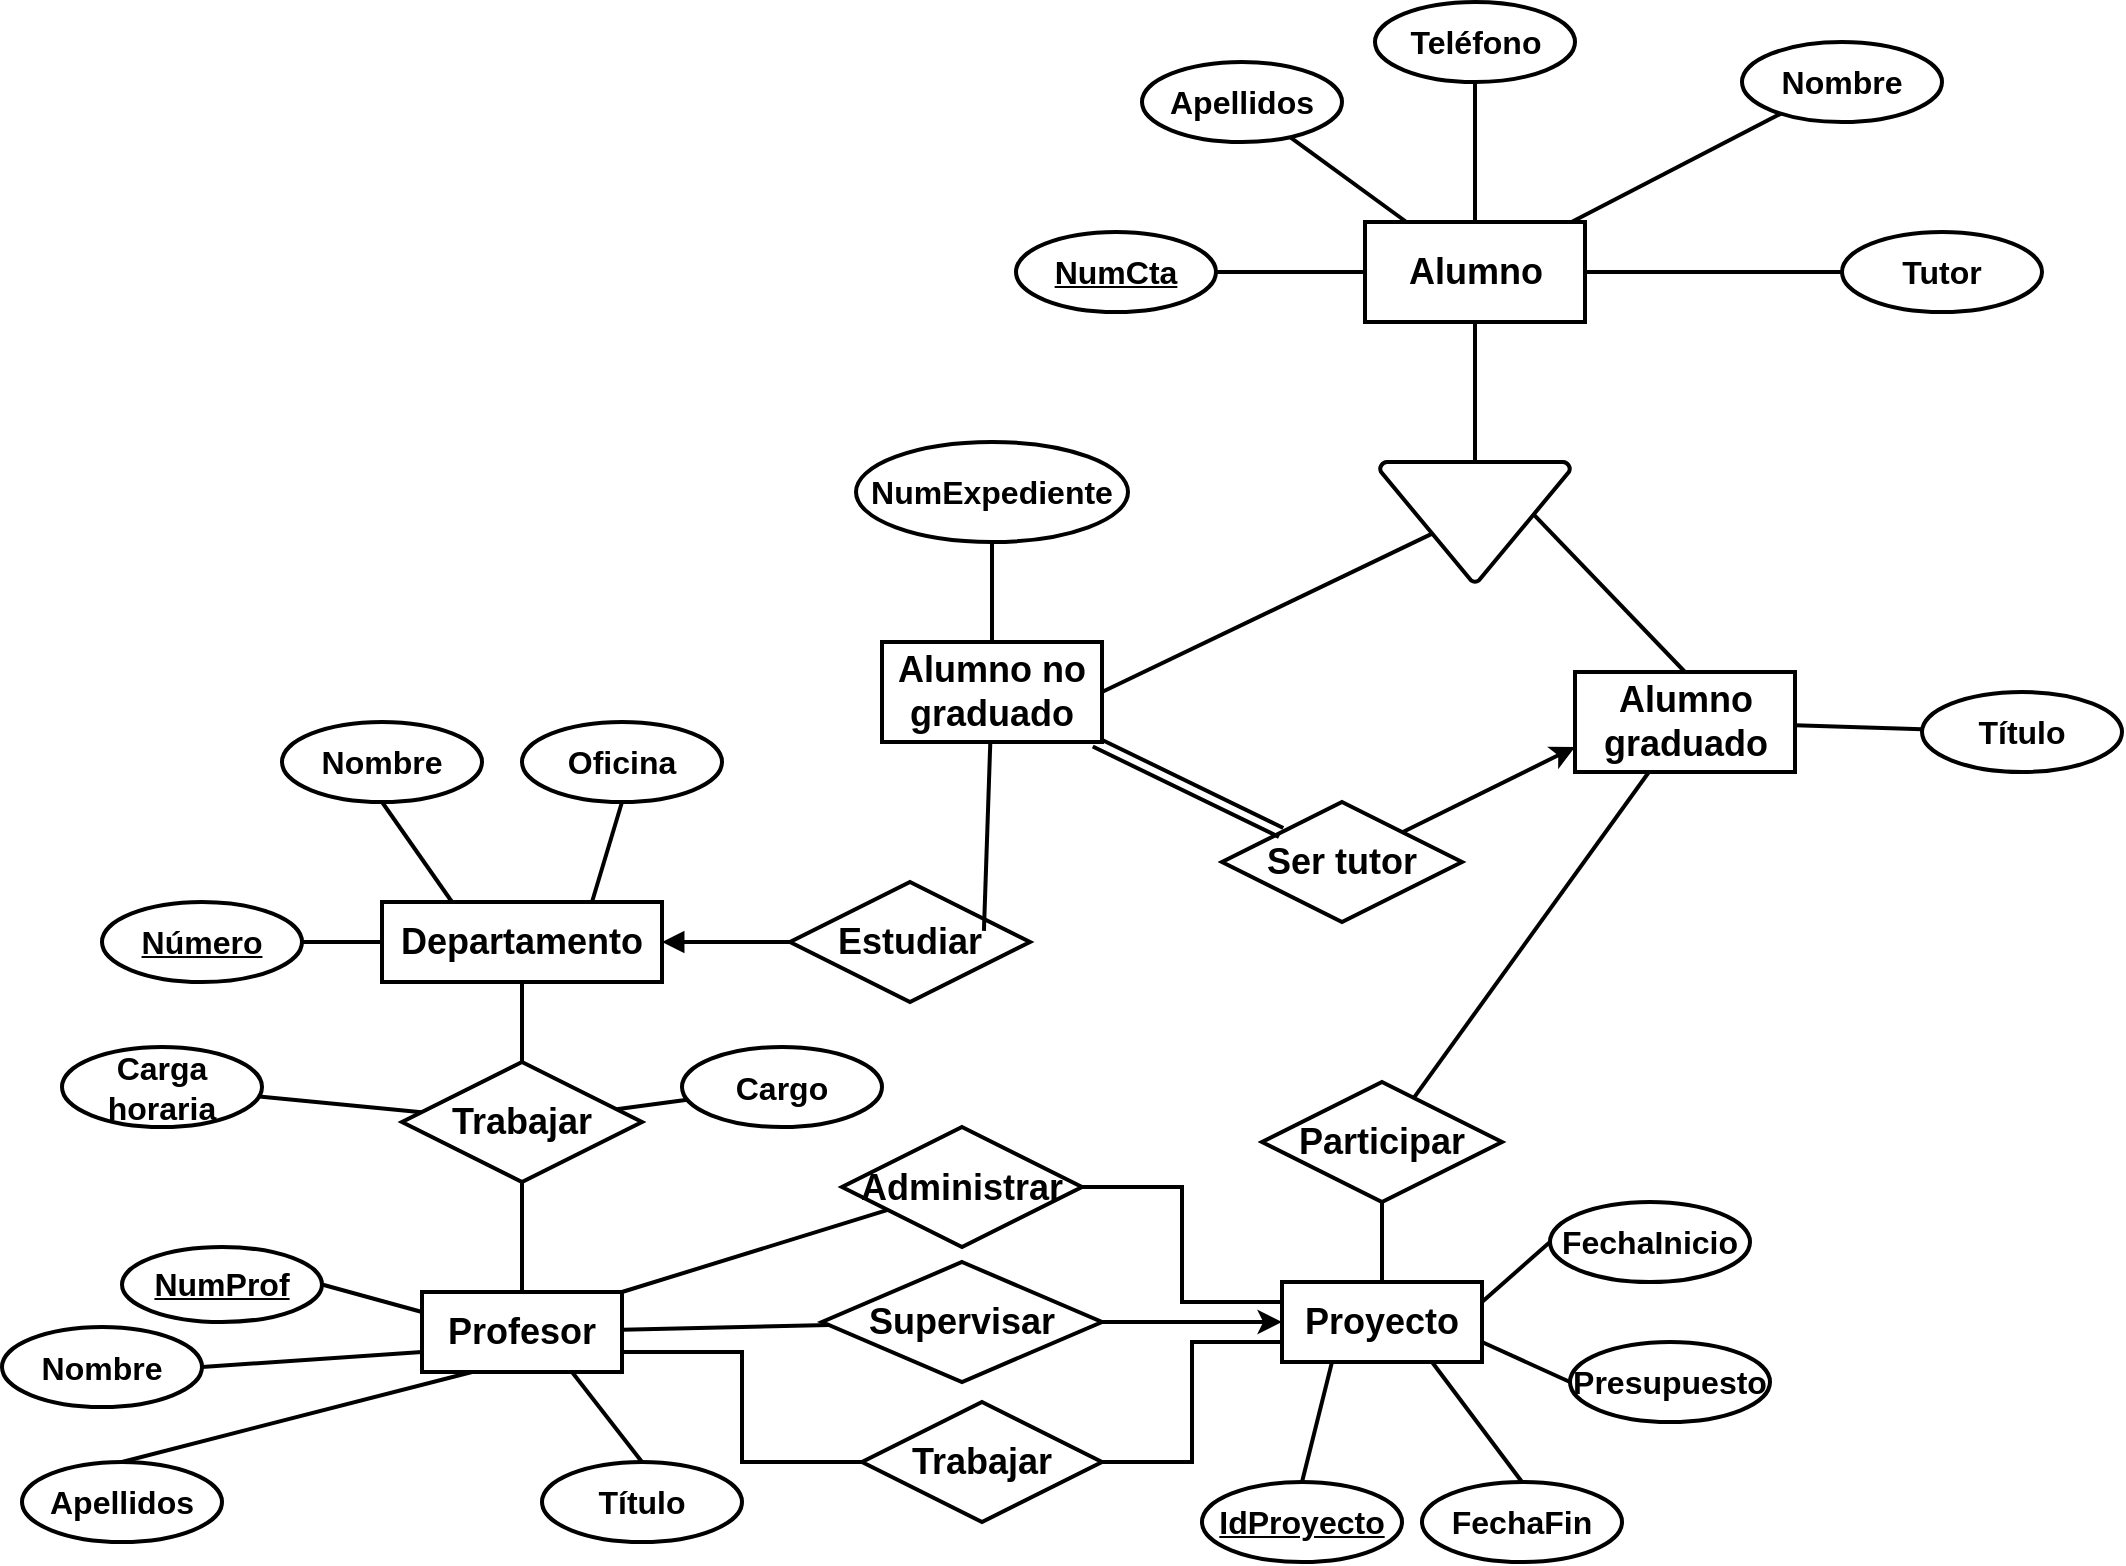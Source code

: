<mxfile version="14.8.5" type="device"><diagram id="_VU3JB_-19yfxJKO88mZ" name="Page-1"><mxGraphModel dx="2015" dy="2186" grid="1" gridSize="10" guides="1" tooltips="1" connect="1" arrows="1" fold="1" page="1" pageScale="1" pageWidth="827" pageHeight="1169" math="0" shadow="0"><root><mxCell id="0"/><mxCell id="1" parent="0"/><mxCell id="647Z7cgDZ1Vbn4mRgw8d-84" style="edgeStyle=none;rounded=0;orthogonalLoop=1;jettySize=auto;html=1;exitX=1;exitY=0.5;exitDx=0;exitDy=0;entryX=0;entryY=0.5;entryDx=0;entryDy=0;endArrow=none;endFill=0;strokeWidth=2;fontSize=18;startArrow=block;startFill=1;" parent="1" source="647Z7cgDZ1Vbn4mRgw8d-86" target="647Z7cgDZ1Vbn4mRgw8d-125" edge="1"><mxGeometry relative="1" as="geometry"/></mxCell><mxCell id="647Z7cgDZ1Vbn4mRgw8d-85" style="edgeStyle=none;rounded=0;orthogonalLoop=1;jettySize=auto;html=1;exitX=0.5;exitY=1;exitDx=0;exitDy=0;entryX=0.5;entryY=0;entryDx=0;entryDy=0;endArrow=none;endFill=0;strokeWidth=2;fontSize=18;" parent="1" source="647Z7cgDZ1Vbn4mRgw8d-86" target="647Z7cgDZ1Vbn4mRgw8d-127" edge="1"><mxGeometry relative="1" as="geometry"/></mxCell><mxCell id="647Z7cgDZ1Vbn4mRgw8d-86" value="Departamento" style="whiteSpace=wrap;html=1;align=center;fontSize=18;fontStyle=1;strokeWidth=2;" parent="1" vertex="1"><mxGeometry x="410" y="370" width="140" height="40" as="geometry"/></mxCell><mxCell id="647Z7cgDZ1Vbn4mRgw8d-90" style="edgeStyle=orthogonalEdgeStyle;rounded=0;orthogonalLoop=1;jettySize=auto;html=1;exitX=1;exitY=0.75;exitDx=0;exitDy=0;entryX=0;entryY=0.5;entryDx=0;entryDy=0;endArrow=none;endFill=0;strokeWidth=2;fontSize=18;" parent="1" source="647Z7cgDZ1Vbn4mRgw8d-91" target="647Z7cgDZ1Vbn4mRgw8d-133" edge="1"><mxGeometry relative="1" as="geometry"/></mxCell><mxCell id="EcnBeOBObFGFP9Avj9uC-29" style="edgeStyle=none;rounded=0;orthogonalLoop=1;jettySize=auto;html=1;endArrow=none;endFill=0;strokeWidth=2;" edge="1" parent="1" source="647Z7cgDZ1Vbn4mRgw8d-91" target="647Z7cgDZ1Vbn4mRgw8d-161"><mxGeometry relative="1" as="geometry"/></mxCell><mxCell id="647Z7cgDZ1Vbn4mRgw8d-91" value="Profesor" style="whiteSpace=wrap;html=1;align=center;fontSize=18;fontStyle=1;strokeWidth=2;" parent="1" vertex="1"><mxGeometry x="430" y="565" width="100" height="40" as="geometry"/></mxCell><mxCell id="647Z7cgDZ1Vbn4mRgw8d-92" value="Proyecto" style="whiteSpace=wrap;html=1;align=center;fontSize=18;fontStyle=1;strokeWidth=2;" parent="1" vertex="1"><mxGeometry x="860" y="560" width="100" height="40" as="geometry"/></mxCell><mxCell id="647Z7cgDZ1Vbn4mRgw8d-93" style="rounded=0;orthogonalLoop=1;jettySize=auto;html=1;exitX=1;exitY=0.5;exitDx=0;exitDy=0;entryX=0;entryY=0.5;entryDx=0;entryDy=0;fontSize=16;endArrow=none;endFill=0;strokeWidth=2;" parent="1" source="647Z7cgDZ1Vbn4mRgw8d-94" target="647Z7cgDZ1Vbn4mRgw8d-86" edge="1"><mxGeometry relative="1" as="geometry"/></mxCell><mxCell id="647Z7cgDZ1Vbn4mRgw8d-94" value="Número" style="ellipse;whiteSpace=wrap;html=1;align=center;fontSize=16;fontStyle=5;strokeWidth=2;" parent="1" vertex="1"><mxGeometry x="270" y="370" width="100" height="40" as="geometry"/></mxCell><mxCell id="647Z7cgDZ1Vbn4mRgw8d-95" style="edgeStyle=none;rounded=0;orthogonalLoop=1;jettySize=auto;html=1;exitX=0.5;exitY=1;exitDx=0;exitDy=0;entryX=0.25;entryY=0;entryDx=0;entryDy=0;endArrow=none;endFill=0;strokeWidth=2;fontSize=16;" parent="1" source="647Z7cgDZ1Vbn4mRgw8d-96" target="647Z7cgDZ1Vbn4mRgw8d-86" edge="1"><mxGeometry relative="1" as="geometry"/></mxCell><mxCell id="647Z7cgDZ1Vbn4mRgw8d-96" value="Nombre" style="ellipse;whiteSpace=wrap;html=1;align=center;fontSize=16;fontStyle=1;strokeWidth=2;" parent="1" vertex="1"><mxGeometry x="360" y="280" width="100" height="40" as="geometry"/></mxCell><mxCell id="647Z7cgDZ1Vbn4mRgw8d-97" style="edgeStyle=none;rounded=0;orthogonalLoop=1;jettySize=auto;html=1;exitX=0.5;exitY=1;exitDx=0;exitDy=0;entryX=0.75;entryY=0;entryDx=0;entryDy=0;endArrow=none;endFill=0;strokeWidth=2;fontSize=16;" parent="1" source="647Z7cgDZ1Vbn4mRgw8d-98" target="647Z7cgDZ1Vbn4mRgw8d-86" edge="1"><mxGeometry relative="1" as="geometry"/></mxCell><mxCell id="647Z7cgDZ1Vbn4mRgw8d-98" value="Oficina" style="ellipse;whiteSpace=wrap;html=1;align=center;fontSize=16;fontStyle=1;strokeWidth=2;" parent="1" vertex="1"><mxGeometry x="480" y="280" width="100" height="40" as="geometry"/></mxCell><mxCell id="647Z7cgDZ1Vbn4mRgw8d-100" value="NumCta" style="ellipse;whiteSpace=wrap;html=1;align=center;fontSize=16;fontStyle=5;strokeWidth=2;" parent="1" vertex="1"><mxGeometry x="727" y="35" width="100" height="40" as="geometry"/></mxCell><mxCell id="647Z7cgDZ1Vbn4mRgw8d-102" value="Tutor" style="ellipse;whiteSpace=wrap;html=1;align=center;fontSize=16;fontStyle=1;strokeWidth=2;" parent="1" vertex="1"><mxGeometry x="1140" y="35" width="100" height="40" as="geometry"/></mxCell><mxCell id="647Z7cgDZ1Vbn4mRgw8d-104" value="Apellidos" style="ellipse;whiteSpace=wrap;html=1;align=center;fontSize=16;fontStyle=1;strokeWidth=2;" parent="1" vertex="1"><mxGeometry x="790" y="-50" width="100" height="40" as="geometry"/></mxCell><mxCell id="647Z7cgDZ1Vbn4mRgw8d-106" value="Teléfono" style="ellipse;whiteSpace=wrap;html=1;align=center;fontSize=16;fontStyle=1;strokeWidth=2;" parent="1" vertex="1"><mxGeometry x="906.5" y="-80" width="100" height="40" as="geometry"/></mxCell><mxCell id="647Z7cgDZ1Vbn4mRgw8d-107" style="edgeStyle=none;rounded=0;orthogonalLoop=1;jettySize=auto;html=1;exitX=1;exitY=0.5;exitDx=0;exitDy=0;entryX=0;entryY=0.25;entryDx=0;entryDy=0;endArrow=none;endFill=0;strokeWidth=2;fontSize=16;" parent="1" source="647Z7cgDZ1Vbn4mRgw8d-108" target="647Z7cgDZ1Vbn4mRgw8d-91" edge="1"><mxGeometry relative="1" as="geometry"/></mxCell><mxCell id="647Z7cgDZ1Vbn4mRgw8d-108" value="NumProf" style="ellipse;whiteSpace=wrap;html=1;align=center;fontSize=16;fontStyle=5;strokeWidth=2;" parent="1" vertex="1"><mxGeometry x="280" y="542.5" width="100" height="37.5" as="geometry"/></mxCell><mxCell id="647Z7cgDZ1Vbn4mRgw8d-109" style="edgeStyle=none;rounded=0;orthogonalLoop=1;jettySize=auto;html=1;exitX=1;exitY=0.5;exitDx=0;exitDy=0;entryX=0;entryY=0.75;entryDx=0;entryDy=0;endArrow=none;endFill=0;strokeWidth=2;fontSize=16;" parent="1" source="647Z7cgDZ1Vbn4mRgw8d-110" target="647Z7cgDZ1Vbn4mRgw8d-91" edge="1"><mxGeometry relative="1" as="geometry"/></mxCell><mxCell id="647Z7cgDZ1Vbn4mRgw8d-110" value="Nombre" style="ellipse;whiteSpace=wrap;html=1;align=center;fontSize=16;fontStyle=1;strokeWidth=2;" parent="1" vertex="1"><mxGeometry x="220" y="582.5" width="100" height="40" as="geometry"/></mxCell><mxCell id="647Z7cgDZ1Vbn4mRgw8d-111" style="edgeStyle=none;rounded=0;orthogonalLoop=1;jettySize=auto;html=1;exitX=0.5;exitY=0;exitDx=0;exitDy=0;entryX=0.25;entryY=1;entryDx=0;entryDy=0;endArrow=none;endFill=0;strokeWidth=2;fontSize=16;" parent="1" source="647Z7cgDZ1Vbn4mRgw8d-112" target="647Z7cgDZ1Vbn4mRgw8d-91" edge="1"><mxGeometry relative="1" as="geometry"/></mxCell><mxCell id="647Z7cgDZ1Vbn4mRgw8d-112" value="Apellidos" style="ellipse;whiteSpace=wrap;html=1;align=center;fontSize=16;fontStyle=1;strokeWidth=2;" parent="1" vertex="1"><mxGeometry x="230" y="650" width="100" height="40" as="geometry"/></mxCell><mxCell id="647Z7cgDZ1Vbn4mRgw8d-113" style="edgeStyle=none;rounded=0;orthogonalLoop=1;jettySize=auto;html=1;exitX=0.5;exitY=0;exitDx=0;exitDy=0;entryX=0.75;entryY=1;entryDx=0;entryDy=0;endArrow=none;endFill=0;strokeWidth=2;fontSize=16;" parent="1" source="647Z7cgDZ1Vbn4mRgw8d-114" target="647Z7cgDZ1Vbn4mRgw8d-91" edge="1"><mxGeometry relative="1" as="geometry"/></mxCell><mxCell id="647Z7cgDZ1Vbn4mRgw8d-114" value="Título" style="ellipse;whiteSpace=wrap;html=1;align=center;fontSize=16;fontStyle=1;strokeWidth=2;" parent="1" vertex="1"><mxGeometry x="490" y="650" width="100" height="40" as="geometry"/></mxCell><mxCell id="647Z7cgDZ1Vbn4mRgw8d-115" style="rounded=0;orthogonalLoop=1;jettySize=auto;html=1;exitX=0.5;exitY=0;exitDx=0;exitDy=0;entryX=0.25;entryY=1;entryDx=0;entryDy=0;endArrow=none;endFill=0;strokeWidth=2;fontSize=18;" parent="1" target="647Z7cgDZ1Vbn4mRgw8d-92" edge="1"><mxGeometry relative="1" as="geometry"><mxPoint x="870" y="660" as="sourcePoint"/></mxGeometry></mxCell><mxCell id="647Z7cgDZ1Vbn4mRgw8d-116" value="IdProyecto" style="ellipse;whiteSpace=wrap;html=1;align=center;fontSize=16;fontStyle=5;strokeWidth=2;" parent="1" vertex="1"><mxGeometry x="820" y="660" width="100" height="40" as="geometry"/></mxCell><mxCell id="647Z7cgDZ1Vbn4mRgw8d-117" style="edgeStyle=none;rounded=0;orthogonalLoop=1;jettySize=auto;html=1;exitX=0;exitY=0.5;exitDx=0;exitDy=0;entryX=1;entryY=0.25;entryDx=0;entryDy=0;endArrow=none;endFill=0;strokeWidth=2;fontSize=18;" parent="1" source="647Z7cgDZ1Vbn4mRgw8d-118" target="647Z7cgDZ1Vbn4mRgw8d-92" edge="1"><mxGeometry relative="1" as="geometry"/></mxCell><mxCell id="647Z7cgDZ1Vbn4mRgw8d-118" value="FechaInicio" style="ellipse;whiteSpace=wrap;html=1;align=center;fontSize=16;fontStyle=1;strokeWidth=2;" parent="1" vertex="1"><mxGeometry x="994" y="520" width="100" height="40" as="geometry"/></mxCell><mxCell id="647Z7cgDZ1Vbn4mRgw8d-119" style="edgeStyle=none;rounded=0;orthogonalLoop=1;jettySize=auto;html=1;exitX=0.5;exitY=0;exitDx=0;exitDy=0;entryX=0.75;entryY=1;entryDx=0;entryDy=0;endArrow=none;endFill=0;strokeWidth=2;fontSize=18;" parent="1" source="647Z7cgDZ1Vbn4mRgw8d-120" target="647Z7cgDZ1Vbn4mRgw8d-92" edge="1"><mxGeometry relative="1" as="geometry"/></mxCell><mxCell id="647Z7cgDZ1Vbn4mRgw8d-120" value="FechaFin" style="ellipse;whiteSpace=wrap;html=1;align=center;fontSize=16;fontStyle=1;strokeWidth=2;" parent="1" vertex="1"><mxGeometry x="930" y="660" width="100" height="40" as="geometry"/></mxCell><mxCell id="647Z7cgDZ1Vbn4mRgw8d-121" style="edgeStyle=none;rounded=0;orthogonalLoop=1;jettySize=auto;html=1;exitX=0;exitY=0.5;exitDx=0;exitDy=0;entryX=1;entryY=0.75;entryDx=0;entryDy=0;endArrow=none;endFill=0;strokeWidth=2;fontSize=18;" parent="1" source="647Z7cgDZ1Vbn4mRgw8d-122" target="647Z7cgDZ1Vbn4mRgw8d-92" edge="1"><mxGeometry relative="1" as="geometry"/></mxCell><mxCell id="647Z7cgDZ1Vbn4mRgw8d-122" value="Presupuesto" style="ellipse;whiteSpace=wrap;html=1;align=center;fontSize=16;fontStyle=1;strokeWidth=2;" parent="1" vertex="1"><mxGeometry x="1004" y="590" width="100" height="40" as="geometry"/></mxCell><mxCell id="647Z7cgDZ1Vbn4mRgw8d-123" style="edgeStyle=none;rounded=0;orthogonalLoop=1;jettySize=auto;html=1;exitX=1;exitY=0;exitDx=0;exitDy=0;endArrow=none;endFill=0;strokeWidth=2;fontSize=16;" parent="1" source="647Z7cgDZ1Vbn4mRgw8d-110" target="647Z7cgDZ1Vbn4mRgw8d-110" edge="1"><mxGeometry relative="1" as="geometry"/></mxCell><mxCell id="647Z7cgDZ1Vbn4mRgw8d-125" value="Estudiar" style="shape=rhombus;perimeter=rhombusPerimeter;whiteSpace=wrap;html=1;align=center;strokeWidth=2;fontSize=18;fontStyle=1" parent="1" vertex="1"><mxGeometry x="614" y="360" width="120" height="60" as="geometry"/></mxCell><mxCell id="647Z7cgDZ1Vbn4mRgw8d-126" style="edgeStyle=none;rounded=0;orthogonalLoop=1;jettySize=auto;html=1;exitX=0.5;exitY=1;exitDx=0;exitDy=0;entryX=0.5;entryY=0;entryDx=0;entryDy=0;endArrow=none;endFill=0;strokeWidth=2;fontSize=18;" parent="1" source="647Z7cgDZ1Vbn4mRgw8d-127" target="647Z7cgDZ1Vbn4mRgw8d-91" edge="1"><mxGeometry relative="1" as="geometry"/></mxCell><mxCell id="EcnBeOBObFGFP9Avj9uC-35" style="edgeStyle=none;rounded=0;orthogonalLoop=1;jettySize=auto;html=1;endArrow=none;endFill=0;strokeWidth=2;" edge="1" parent="1" source="647Z7cgDZ1Vbn4mRgw8d-127" target="EcnBeOBObFGFP9Avj9uC-34"><mxGeometry relative="1" as="geometry"/></mxCell><mxCell id="EcnBeOBObFGFP9Avj9uC-37" style="edgeStyle=none;rounded=0;orthogonalLoop=1;jettySize=auto;html=1;endArrow=none;endFill=0;strokeWidth=2;" edge="1" parent="1" source="647Z7cgDZ1Vbn4mRgw8d-127" target="EcnBeOBObFGFP9Avj9uC-36"><mxGeometry relative="1" as="geometry"/></mxCell><mxCell id="647Z7cgDZ1Vbn4mRgw8d-127" value="Trabajar" style="shape=rhombus;perimeter=rhombusPerimeter;whiteSpace=wrap;html=1;align=center;strokeWidth=2;fontSize=18;fontStyle=1" parent="1" vertex="1"><mxGeometry x="420" y="450" width="120" height="60" as="geometry"/></mxCell><mxCell id="647Z7cgDZ1Vbn4mRgw8d-128" style="edgeStyle=none;rounded=0;orthogonalLoop=1;jettySize=auto;html=1;exitX=0.5;exitY=1;exitDx=0;exitDy=0;entryX=0.5;entryY=0;entryDx=0;entryDy=0;endArrow=none;endFill=0;strokeWidth=2;fontSize=18;" parent="1" target="647Z7cgDZ1Vbn4mRgw8d-92" edge="1"><mxGeometry relative="1" as="geometry"><mxPoint x="910" y="520" as="sourcePoint"/></mxGeometry></mxCell><mxCell id="647Z7cgDZ1Vbn4mRgw8d-129" value="Participar" style="shape=rhombus;perimeter=rhombusPerimeter;whiteSpace=wrap;html=1;align=center;strokeWidth=2;fontSize=18;fontStyle=1" parent="1" vertex="1"><mxGeometry x="850" y="460" width="120" height="60" as="geometry"/></mxCell><mxCell id="647Z7cgDZ1Vbn4mRgw8d-130" style="edgeStyle=orthogonalEdgeStyle;rounded=0;orthogonalLoop=1;jettySize=auto;html=1;exitX=1;exitY=0.5;exitDx=0;exitDy=0;entryX=0;entryY=0.25;entryDx=0;entryDy=0;endArrow=none;endFill=0;strokeWidth=2;fontSize=18;" parent="1" source="647Z7cgDZ1Vbn4mRgw8d-131" target="647Z7cgDZ1Vbn4mRgw8d-92" edge="1"><mxGeometry relative="1" as="geometry"><mxPoint x="800" y="530" as="sourcePoint"/></mxGeometry></mxCell><mxCell id="EcnBeOBObFGFP9Avj9uC-31" style="edgeStyle=none;rounded=0;orthogonalLoop=1;jettySize=auto;html=1;entryX=1;entryY=0;entryDx=0;entryDy=0;endArrow=none;endFill=0;strokeWidth=2;" edge="1" parent="1" source="647Z7cgDZ1Vbn4mRgw8d-131" target="647Z7cgDZ1Vbn4mRgw8d-91"><mxGeometry relative="1" as="geometry"/></mxCell><mxCell id="647Z7cgDZ1Vbn4mRgw8d-131" value="Administrar" style="shape=rhombus;perimeter=rhombusPerimeter;whiteSpace=wrap;html=1;align=center;strokeWidth=2;fontSize=18;fontStyle=1" parent="1" vertex="1"><mxGeometry x="640" y="482.5" width="120" height="60" as="geometry"/></mxCell><mxCell id="647Z7cgDZ1Vbn4mRgw8d-132" style="edgeStyle=orthogonalEdgeStyle;rounded=0;orthogonalLoop=1;jettySize=auto;html=1;exitX=1;exitY=0.5;exitDx=0;exitDy=0;entryX=0;entryY=0.75;entryDx=0;entryDy=0;endArrow=none;endFill=0;strokeWidth=2;fontSize=18;" parent="1" source="647Z7cgDZ1Vbn4mRgw8d-133" target="647Z7cgDZ1Vbn4mRgw8d-92" edge="1"><mxGeometry relative="1" as="geometry"><mxPoint x="806" y="630" as="sourcePoint"/></mxGeometry></mxCell><mxCell id="647Z7cgDZ1Vbn4mRgw8d-133" value="Trabajar" style="shape=rhombus;perimeter=rhombusPerimeter;whiteSpace=wrap;html=1;align=center;strokeWidth=2;fontSize=18;fontStyle=1" parent="1" vertex="1"><mxGeometry x="650" y="620" width="120" height="60" as="geometry"/></mxCell><mxCell id="EcnBeOBObFGFP9Avj9uC-12" style="edgeStyle=none;rounded=0;orthogonalLoop=1;jettySize=auto;html=1;endArrow=none;endFill=0;strokeWidth=2;" edge="1" parent="1" source="647Z7cgDZ1Vbn4mRgw8d-134" target="647Z7cgDZ1Vbn4mRgw8d-100"><mxGeometry relative="1" as="geometry"/></mxCell><mxCell id="EcnBeOBObFGFP9Avj9uC-13" style="edgeStyle=none;rounded=0;orthogonalLoop=1;jettySize=auto;html=1;endArrow=none;endFill=0;strokeWidth=2;" edge="1" parent="1" source="647Z7cgDZ1Vbn4mRgw8d-134" target="647Z7cgDZ1Vbn4mRgw8d-102"><mxGeometry relative="1" as="geometry"/></mxCell><mxCell id="EcnBeOBObFGFP9Avj9uC-15" style="edgeStyle=none;rounded=0;orthogonalLoop=1;jettySize=auto;html=1;endArrow=none;endFill=0;strokeWidth=2;" edge="1" parent="1" source="647Z7cgDZ1Vbn4mRgw8d-134" target="647Z7cgDZ1Vbn4mRgw8d-106"><mxGeometry relative="1" as="geometry"/></mxCell><mxCell id="EcnBeOBObFGFP9Avj9uC-16" style="edgeStyle=none;rounded=0;orthogonalLoop=1;jettySize=auto;html=1;endArrow=none;endFill=0;strokeWidth=2;" edge="1" parent="1" source="647Z7cgDZ1Vbn4mRgw8d-134" target="647Z7cgDZ1Vbn4mRgw8d-104"><mxGeometry relative="1" as="geometry"/></mxCell><mxCell id="EcnBeOBObFGFP9Avj9uC-18" style="edgeStyle=none;rounded=0;orthogonalLoop=1;jettySize=auto;html=1;endArrow=none;endFill=0;strokeWidth=2;" edge="1" parent="1" source="647Z7cgDZ1Vbn4mRgw8d-134" target="EcnBeOBObFGFP9Avj9uC-17"><mxGeometry relative="1" as="geometry"/></mxCell><mxCell id="EcnBeOBObFGFP9Avj9uC-24" style="edgeStyle=none;rounded=0;orthogonalLoop=1;jettySize=auto;html=1;endArrow=none;endFill=0;strokeWidth=2;" edge="1" parent="1" source="647Z7cgDZ1Vbn4mRgw8d-134" target="EcnBeOBObFGFP9Avj9uC-23"><mxGeometry relative="1" as="geometry"/></mxCell><mxCell id="647Z7cgDZ1Vbn4mRgw8d-134" value="Alumno" style="whiteSpace=wrap;html=1;align=center;fontSize=18;fontStyle=1;strokeWidth=2;" parent="1" vertex="1"><mxGeometry x="901.5" y="30" width="110" height="50" as="geometry"/></mxCell><mxCell id="EcnBeOBObFGFP9Avj9uC-25" style="edgeStyle=none;rounded=0;orthogonalLoop=1;jettySize=auto;html=1;endArrow=none;endFill=0;strokeWidth=2;" edge="1" parent="1" source="647Z7cgDZ1Vbn4mRgw8d-148" target="EcnBeOBObFGFP9Avj9uC-2"><mxGeometry relative="1" as="geometry"/></mxCell><mxCell id="647Z7cgDZ1Vbn4mRgw8d-148" value="Título" style="ellipse;whiteSpace=wrap;html=1;align=center;fontSize=16;fontStyle=1;strokeWidth=2;" parent="1" vertex="1"><mxGeometry x="1180" y="265" width="100" height="40" as="geometry"/></mxCell><mxCell id="647Z7cgDZ1Vbn4mRgw8d-150" value="NumExpediente" style="ellipse;whiteSpace=wrap;html=1;align=center;fontSize=16;fontStyle=1;strokeWidth=2;" parent="1" vertex="1"><mxGeometry x="647" y="140" width="136" height="50" as="geometry"/></mxCell><mxCell id="EcnBeOBObFGFP9Avj9uC-45" style="edgeStyle=none;rounded=0;orthogonalLoop=1;jettySize=auto;html=1;entryX=0;entryY=0.75;entryDx=0;entryDy=0;endArrow=classic;endFill=1;strokeWidth=2;" edge="1" parent="1" source="647Z7cgDZ1Vbn4mRgw8d-152" target="EcnBeOBObFGFP9Avj9uC-2"><mxGeometry relative="1" as="geometry"/></mxCell><mxCell id="647Z7cgDZ1Vbn4mRgw8d-152" value="Ser tutor" style="shape=rhombus;perimeter=rhombusPerimeter;whiteSpace=wrap;html=1;align=center;strokeWidth=2;fontSize=18;fontStyle=1" parent="1" vertex="1"><mxGeometry x="830" y="320" width="120" height="60" as="geometry"/></mxCell><mxCell id="647Z7cgDZ1Vbn4mRgw8d-163" style="edgeStyle=none;rounded=0;orthogonalLoop=1;jettySize=auto;html=1;entryX=0;entryY=0.5;entryDx=0;entryDy=0;endArrow=classic;endFill=1;strokeColor=#000000;strokeWidth=2;" parent="1" source="647Z7cgDZ1Vbn4mRgw8d-161" target="647Z7cgDZ1Vbn4mRgw8d-92" edge="1"><mxGeometry relative="1" as="geometry"/></mxCell><mxCell id="647Z7cgDZ1Vbn4mRgw8d-161" value="Supervisar" style="shape=rhombus;perimeter=rhombusPerimeter;whiteSpace=wrap;html=1;align=center;strokeWidth=2;fontSize=18;fontStyle=1" parent="1" vertex="1"><mxGeometry x="630" y="550" width="140" height="60" as="geometry"/></mxCell><mxCell id="EcnBeOBObFGFP9Avj9uC-21" style="edgeStyle=none;rounded=0;orthogonalLoop=1;jettySize=auto;html=1;endArrow=none;endFill=0;strokeWidth=2;" edge="1" parent="1" source="EcnBeOBObFGFP9Avj9uC-2" target="647Z7cgDZ1Vbn4mRgw8d-129"><mxGeometry relative="1" as="geometry"/></mxCell><mxCell id="EcnBeOBObFGFP9Avj9uC-2" value="Alumno graduado" style="whiteSpace=wrap;html=1;align=center;fontSize=18;fontStyle=1;strokeWidth=2;" vertex="1" parent="1"><mxGeometry x="1006.5" y="255" width="110" height="50" as="geometry"/></mxCell><mxCell id="EcnBeOBObFGFP9Avj9uC-5" style="edgeStyle=orthogonalEdgeStyle;rounded=0;orthogonalLoop=1;jettySize=auto;html=1;strokeWidth=2;endArrow=none;endFill=0;" edge="1" parent="1" source="EcnBeOBObFGFP9Avj9uC-3" target="647Z7cgDZ1Vbn4mRgw8d-150"><mxGeometry relative="1" as="geometry"/></mxCell><mxCell id="EcnBeOBObFGFP9Avj9uC-11" style="edgeStyle=none;rounded=0;orthogonalLoop=1;jettySize=auto;html=1;endArrow=none;endFill=0;strokeWidth=2;shape=link;" edge="1" parent="1" source="EcnBeOBObFGFP9Avj9uC-3" target="647Z7cgDZ1Vbn4mRgw8d-152"><mxGeometry relative="1" as="geometry"/></mxCell><mxCell id="EcnBeOBObFGFP9Avj9uC-26" style="edgeStyle=none;rounded=0;orthogonalLoop=1;jettySize=auto;html=1;entryX=0.808;entryY=0.407;entryDx=0;entryDy=0;entryPerimeter=0;endArrow=none;endFill=0;strokeWidth=2;" edge="1" parent="1" source="EcnBeOBObFGFP9Avj9uC-3" target="647Z7cgDZ1Vbn4mRgw8d-125"><mxGeometry relative="1" as="geometry"/></mxCell><mxCell id="EcnBeOBObFGFP9Avj9uC-3" value="Alumno no graduado" style="whiteSpace=wrap;html=1;align=center;fontSize=18;fontStyle=1;strokeWidth=2;" vertex="1" parent="1"><mxGeometry x="660" y="240" width="110" height="50" as="geometry"/></mxCell><mxCell id="EcnBeOBObFGFP9Avj9uC-41" style="edgeStyle=none;rounded=0;orthogonalLoop=1;jettySize=auto;html=1;entryX=1;entryY=0.5;entryDx=0;entryDy=0;endArrow=none;endFill=0;strokeWidth=2;exitX=0.316;exitY=0.566;exitDx=0;exitDy=0;exitPerimeter=0;" edge="1" parent="1" source="EcnBeOBObFGFP9Avj9uC-17" target="EcnBeOBObFGFP9Avj9uC-3"><mxGeometry relative="1" as="geometry"/></mxCell><mxCell id="EcnBeOBObFGFP9Avj9uC-42" style="edgeStyle=none;rounded=0;orthogonalLoop=1;jettySize=auto;html=1;entryX=0.5;entryY=0;entryDx=0;entryDy=0;endArrow=none;endFill=0;strokeWidth=2;exitX=0.797;exitY=0.418;exitDx=0;exitDy=0;exitPerimeter=0;" edge="1" parent="1" source="EcnBeOBObFGFP9Avj9uC-17" target="EcnBeOBObFGFP9Avj9uC-2"><mxGeometry relative="1" as="geometry"/></mxCell><mxCell id="EcnBeOBObFGFP9Avj9uC-17" value="" style="strokeWidth=2;html=1;shape=mxgraph.flowchart.merge_or_storage;whiteSpace=wrap;" vertex="1" parent="1"><mxGeometry x="909" y="150" width="95" height="60" as="geometry"/></mxCell><mxCell id="EcnBeOBObFGFP9Avj9uC-23" value="Nombre" style="ellipse;whiteSpace=wrap;html=1;align=center;fontSize=16;fontStyle=1;strokeWidth=2;" vertex="1" parent="1"><mxGeometry x="1090" y="-60" width="100" height="40" as="geometry"/></mxCell><mxCell id="EcnBeOBObFGFP9Avj9uC-34" value="Cargo" style="ellipse;whiteSpace=wrap;html=1;align=center;fontSize=16;fontStyle=1;strokeWidth=2;" vertex="1" parent="1"><mxGeometry x="560" y="442.5" width="100" height="40" as="geometry"/></mxCell><mxCell id="EcnBeOBObFGFP9Avj9uC-36" value="Carga horaria" style="ellipse;whiteSpace=wrap;html=1;align=center;fontSize=16;fontStyle=1;strokeWidth=2;" vertex="1" parent="1"><mxGeometry x="250" y="442.5" width="100" height="40" as="geometry"/></mxCell></root></mxGraphModel></diagram></mxfile>